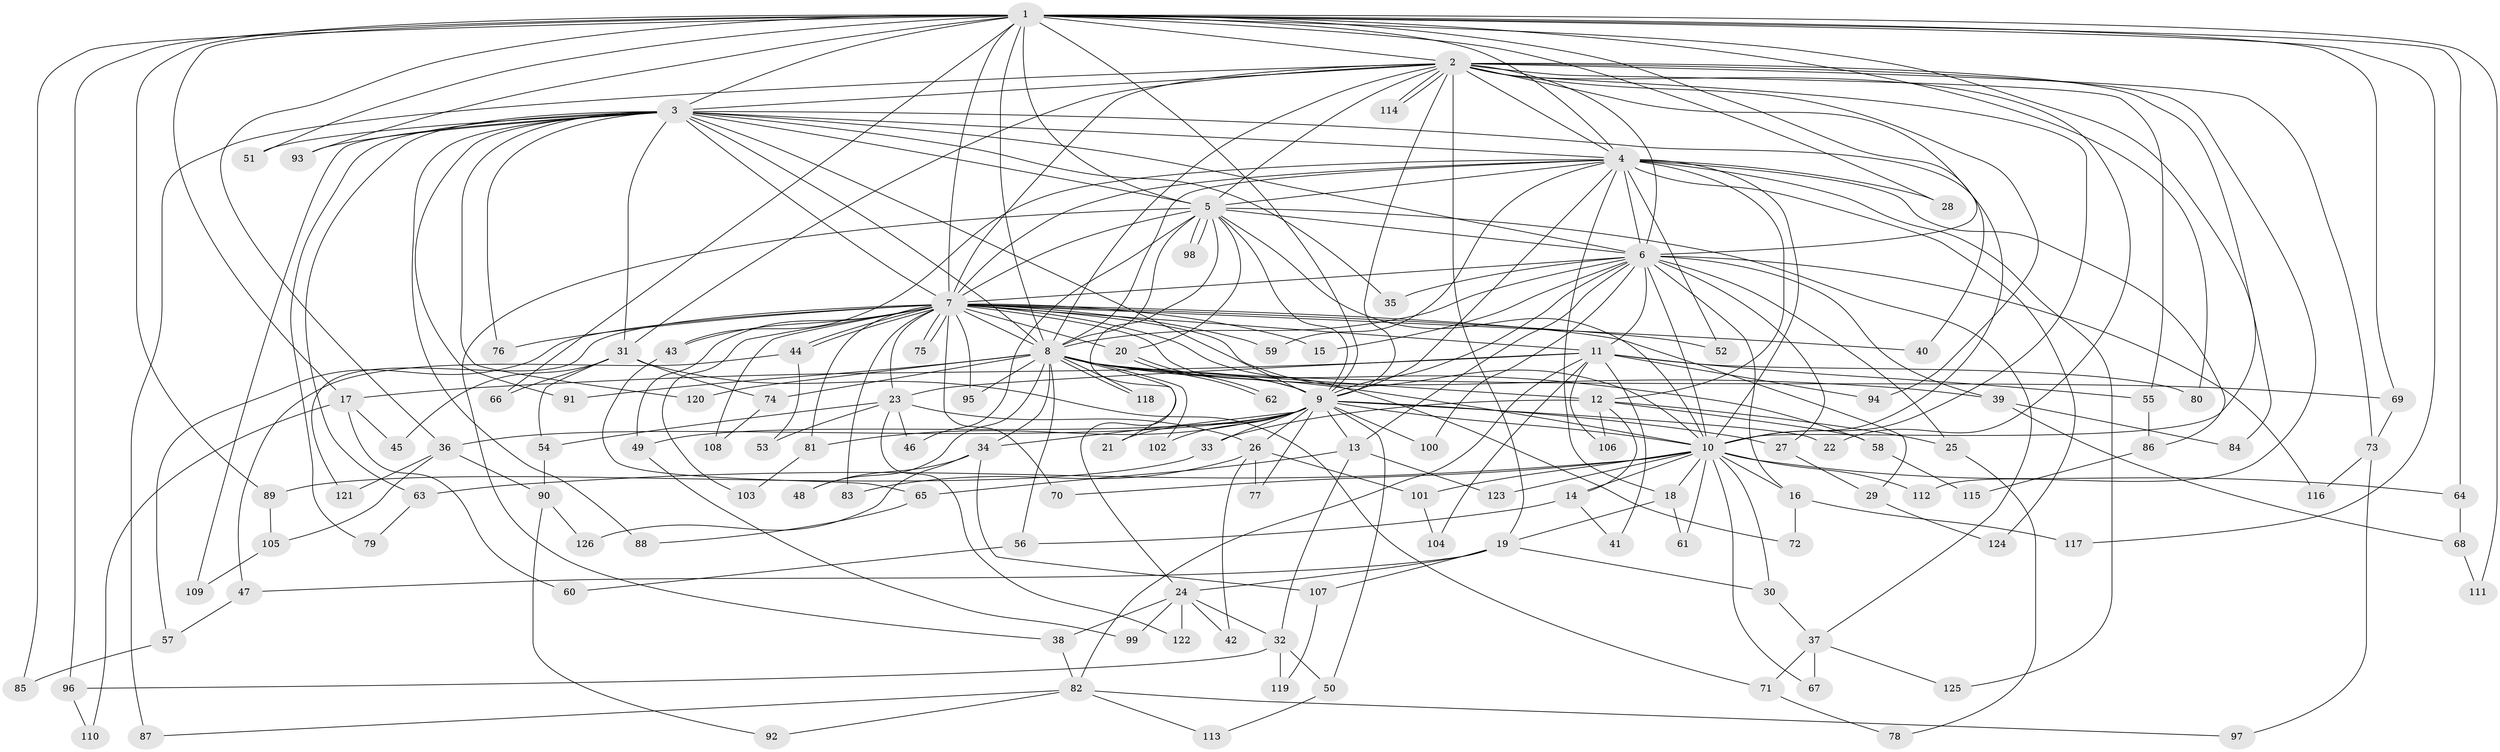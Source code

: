 // Generated by graph-tools (version 1.1) at 2025/44/03/09/25 04:44:18]
// undirected, 126 vertices, 277 edges
graph export_dot {
graph [start="1"]
  node [color=gray90,style=filled];
  1;
  2;
  3;
  4;
  5;
  6;
  7;
  8;
  9;
  10;
  11;
  12;
  13;
  14;
  15;
  16;
  17;
  18;
  19;
  20;
  21;
  22;
  23;
  24;
  25;
  26;
  27;
  28;
  29;
  30;
  31;
  32;
  33;
  34;
  35;
  36;
  37;
  38;
  39;
  40;
  41;
  42;
  43;
  44;
  45;
  46;
  47;
  48;
  49;
  50;
  51;
  52;
  53;
  54;
  55;
  56;
  57;
  58;
  59;
  60;
  61;
  62;
  63;
  64;
  65;
  66;
  67;
  68;
  69;
  70;
  71;
  72;
  73;
  74;
  75;
  76;
  77;
  78;
  79;
  80;
  81;
  82;
  83;
  84;
  85;
  86;
  87;
  88;
  89;
  90;
  91;
  92;
  93;
  94;
  95;
  96;
  97;
  98;
  99;
  100;
  101;
  102;
  103;
  104;
  105;
  106;
  107;
  108;
  109;
  110;
  111;
  112;
  113;
  114;
  115;
  116;
  117;
  118;
  119;
  120;
  121;
  122;
  123;
  124;
  125;
  126;
  1 -- 2;
  1 -- 3;
  1 -- 4;
  1 -- 5;
  1 -- 6;
  1 -- 7;
  1 -- 8;
  1 -- 9;
  1 -- 10;
  1 -- 17;
  1 -- 28;
  1 -- 36;
  1 -- 51;
  1 -- 64;
  1 -- 66;
  1 -- 69;
  1 -- 80;
  1 -- 85;
  1 -- 89;
  1 -- 93;
  1 -- 96;
  1 -- 111;
  1 -- 117;
  2 -- 3;
  2 -- 4;
  2 -- 5;
  2 -- 6;
  2 -- 7;
  2 -- 8;
  2 -- 9;
  2 -- 10;
  2 -- 19;
  2 -- 22;
  2 -- 31;
  2 -- 40;
  2 -- 55;
  2 -- 73;
  2 -- 84;
  2 -- 87;
  2 -- 94;
  2 -- 112;
  2 -- 114;
  2 -- 114;
  3 -- 4;
  3 -- 5;
  3 -- 6;
  3 -- 7;
  3 -- 8;
  3 -- 9;
  3 -- 10;
  3 -- 31;
  3 -- 35;
  3 -- 51;
  3 -- 63;
  3 -- 76;
  3 -- 79;
  3 -- 88;
  3 -- 91;
  3 -- 93;
  3 -- 109;
  3 -- 120;
  4 -- 5;
  4 -- 6;
  4 -- 7;
  4 -- 8;
  4 -- 9;
  4 -- 10;
  4 -- 12;
  4 -- 18;
  4 -- 28;
  4 -- 43;
  4 -- 52;
  4 -- 59;
  4 -- 86;
  4 -- 124;
  4 -- 125;
  5 -- 6;
  5 -- 7;
  5 -- 8;
  5 -- 9;
  5 -- 10;
  5 -- 20;
  5 -- 24;
  5 -- 37;
  5 -- 38;
  5 -- 46;
  5 -- 98;
  5 -- 98;
  6 -- 7;
  6 -- 8;
  6 -- 9;
  6 -- 10;
  6 -- 11;
  6 -- 13;
  6 -- 15;
  6 -- 16;
  6 -- 25;
  6 -- 27;
  6 -- 35;
  6 -- 39;
  6 -- 100;
  6 -- 116;
  7 -- 8;
  7 -- 9;
  7 -- 10;
  7 -- 11;
  7 -- 15;
  7 -- 20;
  7 -- 23;
  7 -- 29;
  7 -- 40;
  7 -- 43;
  7 -- 44;
  7 -- 44;
  7 -- 49;
  7 -- 52;
  7 -- 57;
  7 -- 59;
  7 -- 70;
  7 -- 72;
  7 -- 75;
  7 -- 75;
  7 -- 76;
  7 -- 81;
  7 -- 83;
  7 -- 95;
  7 -- 103;
  7 -- 108;
  7 -- 121;
  8 -- 9;
  8 -- 10;
  8 -- 12;
  8 -- 21;
  8 -- 34;
  8 -- 39;
  8 -- 48;
  8 -- 56;
  8 -- 58;
  8 -- 69;
  8 -- 74;
  8 -- 91;
  8 -- 95;
  8 -- 102;
  8 -- 118;
  8 -- 118;
  8 -- 120;
  9 -- 10;
  9 -- 13;
  9 -- 21;
  9 -- 22;
  9 -- 26;
  9 -- 27;
  9 -- 33;
  9 -- 34;
  9 -- 36;
  9 -- 49;
  9 -- 50;
  9 -- 77;
  9 -- 81;
  9 -- 100;
  9 -- 102;
  10 -- 14;
  10 -- 16;
  10 -- 18;
  10 -- 30;
  10 -- 61;
  10 -- 63;
  10 -- 64;
  10 -- 67;
  10 -- 70;
  10 -- 101;
  10 -- 112;
  10 -- 123;
  11 -- 17;
  11 -- 23;
  11 -- 41;
  11 -- 55;
  11 -- 80;
  11 -- 82;
  11 -- 94;
  11 -- 104;
  11 -- 106;
  12 -- 14;
  12 -- 25;
  12 -- 33;
  12 -- 58;
  12 -- 106;
  13 -- 32;
  13 -- 65;
  13 -- 123;
  14 -- 41;
  14 -- 56;
  16 -- 72;
  16 -- 117;
  17 -- 45;
  17 -- 60;
  17 -- 110;
  18 -- 19;
  18 -- 61;
  19 -- 24;
  19 -- 30;
  19 -- 47;
  19 -- 107;
  20 -- 62;
  20 -- 62;
  23 -- 26;
  23 -- 46;
  23 -- 53;
  23 -- 54;
  23 -- 122;
  24 -- 32;
  24 -- 38;
  24 -- 42;
  24 -- 99;
  24 -- 122;
  25 -- 78;
  26 -- 42;
  26 -- 77;
  26 -- 83;
  26 -- 101;
  27 -- 29;
  29 -- 124;
  30 -- 37;
  31 -- 45;
  31 -- 54;
  31 -- 66;
  31 -- 71;
  31 -- 74;
  32 -- 50;
  32 -- 96;
  32 -- 119;
  33 -- 89;
  34 -- 48;
  34 -- 107;
  34 -- 126;
  36 -- 90;
  36 -- 105;
  36 -- 121;
  37 -- 67;
  37 -- 71;
  37 -- 125;
  38 -- 82;
  39 -- 68;
  39 -- 84;
  43 -- 65;
  44 -- 47;
  44 -- 53;
  47 -- 57;
  49 -- 99;
  50 -- 113;
  54 -- 90;
  55 -- 86;
  56 -- 60;
  57 -- 85;
  58 -- 115;
  63 -- 79;
  64 -- 68;
  65 -- 88;
  68 -- 111;
  69 -- 73;
  71 -- 78;
  73 -- 97;
  73 -- 116;
  74 -- 108;
  81 -- 103;
  82 -- 87;
  82 -- 92;
  82 -- 97;
  82 -- 113;
  86 -- 115;
  89 -- 105;
  90 -- 92;
  90 -- 126;
  96 -- 110;
  101 -- 104;
  105 -- 109;
  107 -- 119;
}

